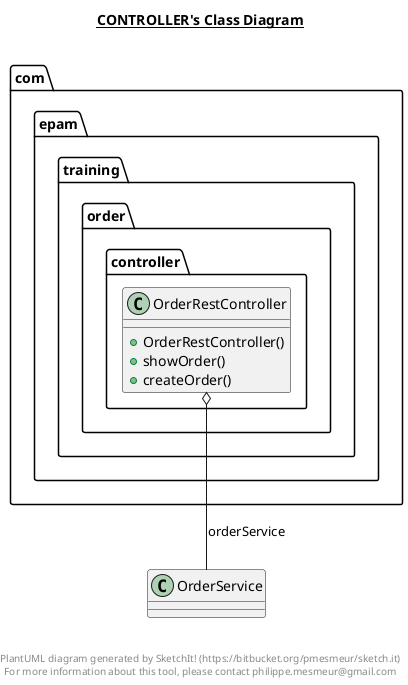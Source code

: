 @startuml

title __CONTROLLER's Class Diagram__\n

  package com.epam.training.order {
    package com.epam.training.order.controller {
      class OrderRestController {
          + OrderRestController()
          + showOrder()
          + createOrder()
      }
    }
  }
  

  OrderRestController o-- OrderService : orderService


right footer


PlantUML diagram generated by SketchIt! (https://bitbucket.org/pmesmeur/sketch.it)
For more information about this tool, please contact philippe.mesmeur@gmail.com
endfooter

@enduml
